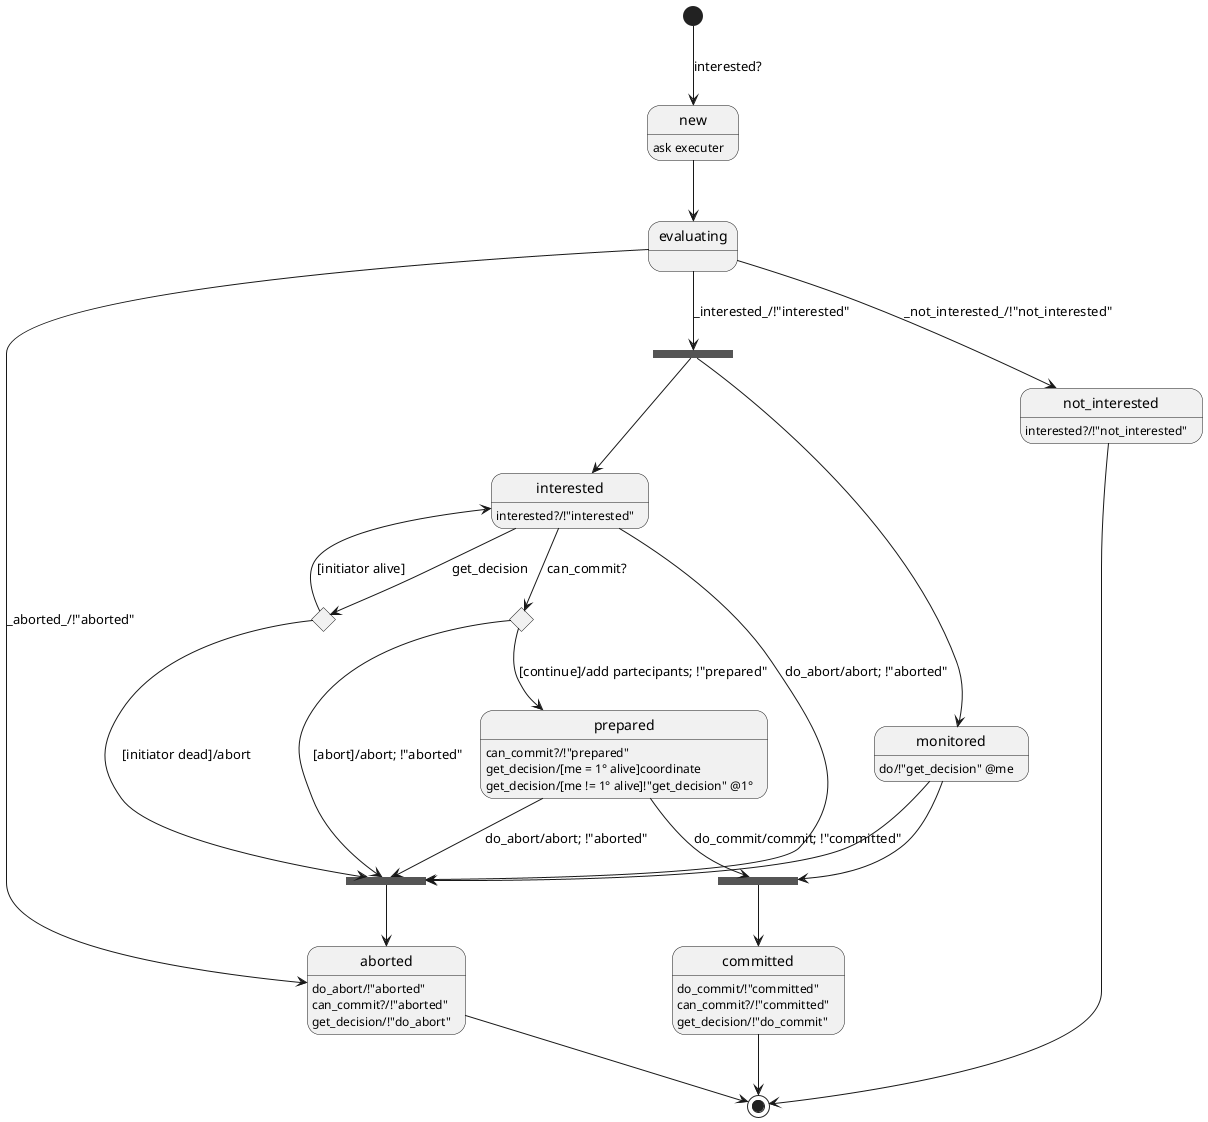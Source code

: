@startuml

[*] --> new : interested?
new : ask executer
new --> evaluating

evaluating --> aborted : _aborted_/!"aborted"
aborted : do_abort/!"aborted"
aborted : can_commit?/!"aborted"
aborted : get_decision/!"do_abort"
aborted --> [*]

evaluating --> not_interested : _not_interested_/!"not_interested"
not_interested : interested?/!"not_interested"
not_interested --> [*]

state par_start <<fork>>
evaluating --> par_start : _interested_/!"interested"

par_start --> interested
interested : interested?/!"interested"

state par_abort <<fork>>
interested --> par_abort : do_abort/abort; !"aborted"

state choice_get_decision <<choice>>
interested --> choice_get_decision : get_decision
choice_get_decision --> interested : [initiator alive]
choice_get_decision --> par_abort : [initiator dead]/abort

state choice_can_commit <<choice>>
interested --> choice_can_commit : can_commit?
choice_can_commit --> par_abort : [abort]/abort; !"aborted"

choice_can_commit --> prepared : [continue]/add partecipants; !"prepared"
prepared : can_commit?/!"prepared"
prepared : get_decision/[me = 1° alive]coordinate
prepared : get_decision/[me != 1° alive]!"get_decision" @1°
prepared --> par_abort : do_abort/abort; !"aborted"

state par_commit <<fork>>
prepared --> par_commit : do_commit/commit; !"committed"

par_abort --> aborted

par_commit --> committed
committed : do_commit/!"committed"
committed : can_commit?/!"committed"
committed : get_decision/!"do_commit"
committed --> [*]

par_start --> monitored
monitored : do/!"get_decision" @me
monitored --> par_commit
monitored --> par_abort

@enduml

